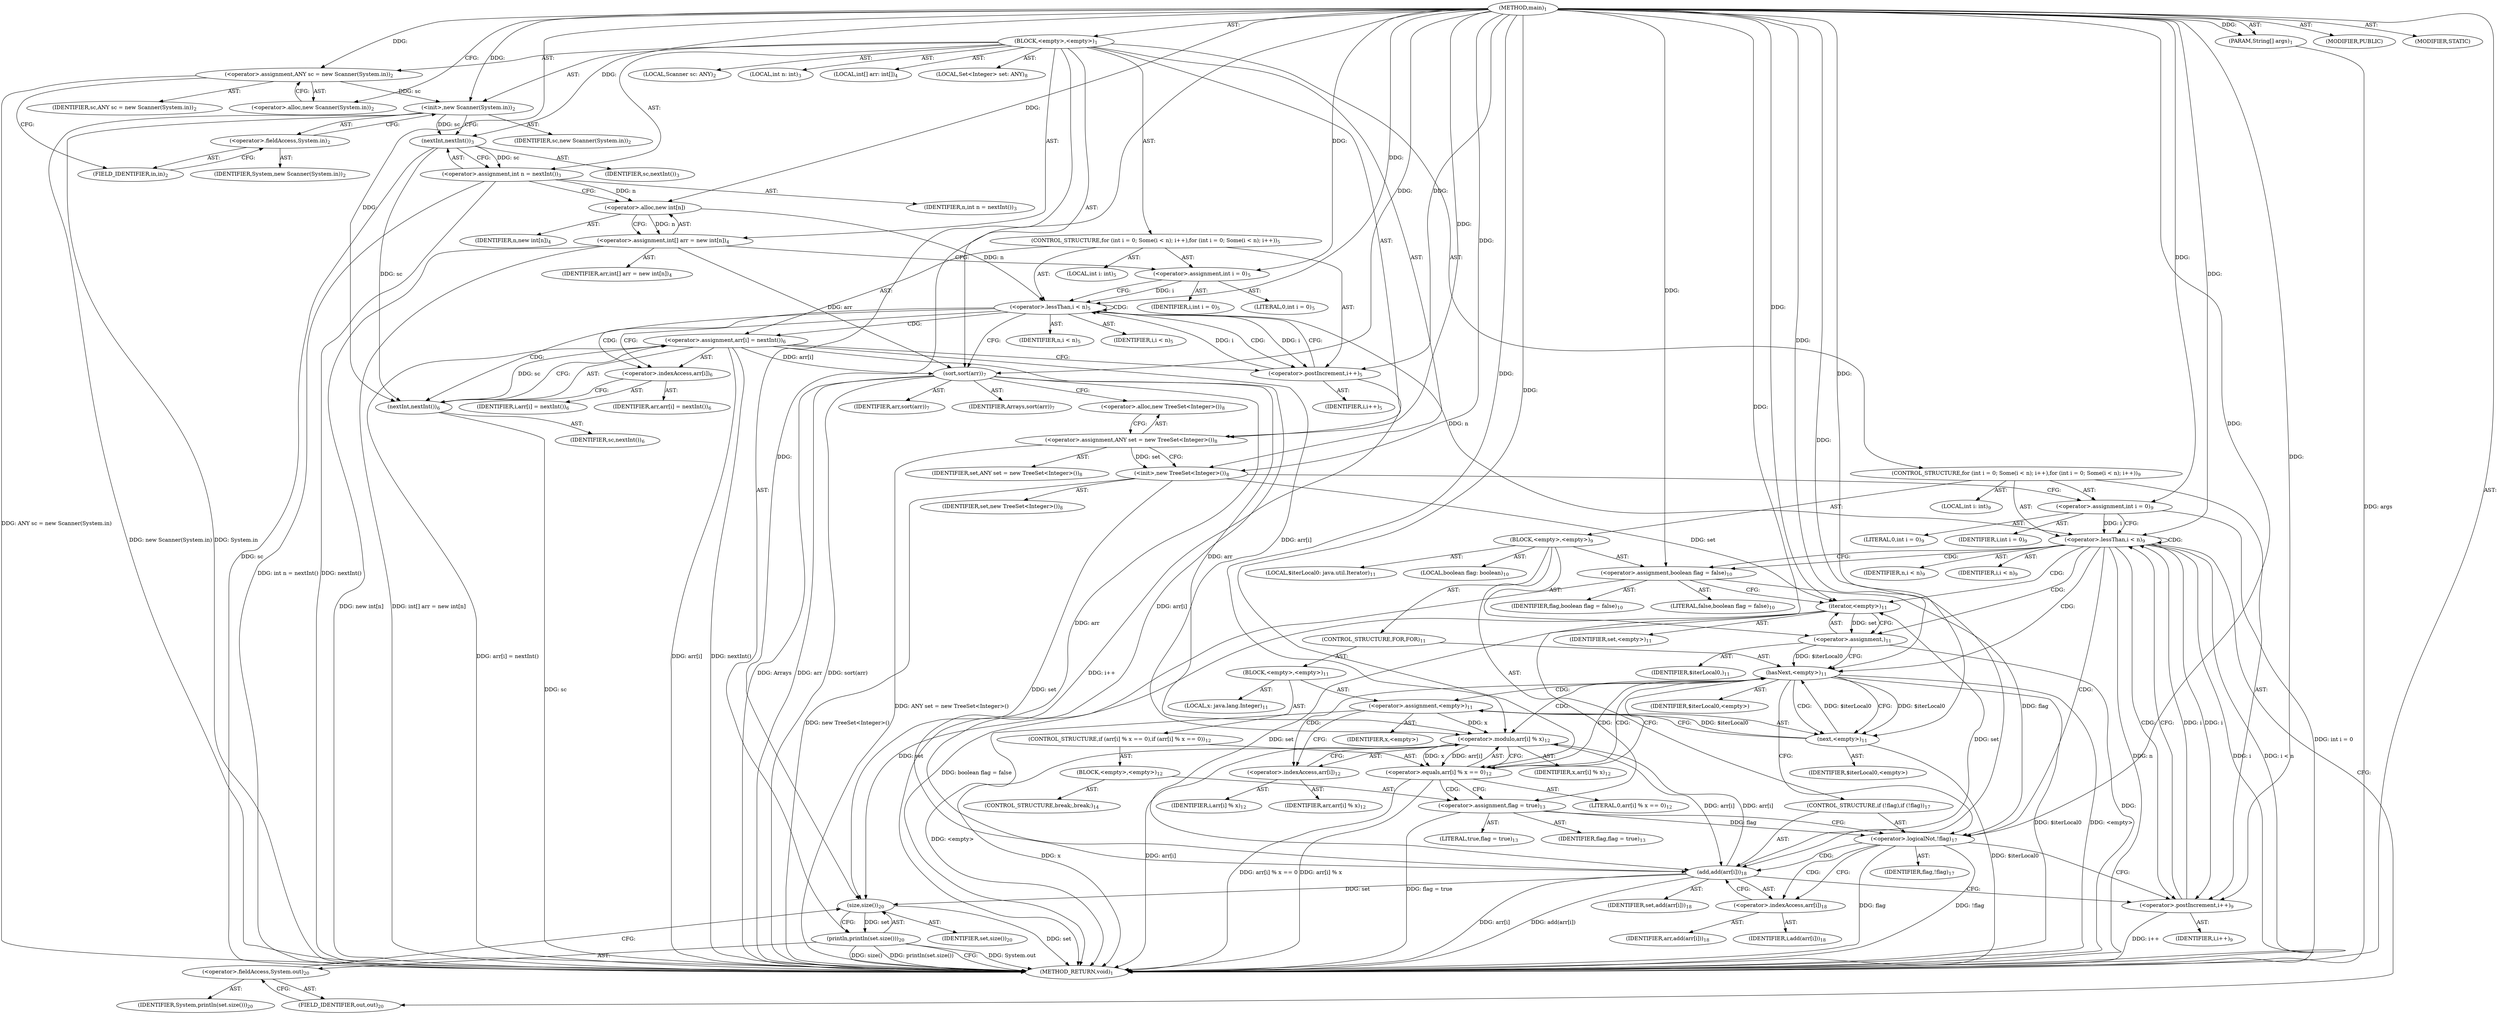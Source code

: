 digraph "main" {  
"21" [label = <(METHOD,main)<SUB>1</SUB>> ]
"22" [label = <(PARAM,String[] args)<SUB>1</SUB>> ]
"23" [label = <(BLOCK,&lt;empty&gt;,&lt;empty&gt;)<SUB>1</SUB>> ]
"4" [label = <(LOCAL,Scanner sc: ANY)<SUB>2</SUB>> ]
"24" [label = <(&lt;operator&gt;.assignment,ANY sc = new Scanner(System.in))<SUB>2</SUB>> ]
"25" [label = <(IDENTIFIER,sc,ANY sc = new Scanner(System.in))<SUB>2</SUB>> ]
"26" [label = <(&lt;operator&gt;.alloc,new Scanner(System.in))<SUB>2</SUB>> ]
"27" [label = <(&lt;init&gt;,new Scanner(System.in))<SUB>2</SUB>> ]
"3" [label = <(IDENTIFIER,sc,new Scanner(System.in))<SUB>2</SUB>> ]
"28" [label = <(&lt;operator&gt;.fieldAccess,System.in)<SUB>2</SUB>> ]
"29" [label = <(IDENTIFIER,System,new Scanner(System.in))<SUB>2</SUB>> ]
"30" [label = <(FIELD_IDENTIFIER,in,in)<SUB>2</SUB>> ]
"31" [label = <(LOCAL,int n: int)<SUB>3</SUB>> ]
"32" [label = <(&lt;operator&gt;.assignment,int n = nextInt())<SUB>3</SUB>> ]
"33" [label = <(IDENTIFIER,n,int n = nextInt())<SUB>3</SUB>> ]
"34" [label = <(nextInt,nextInt())<SUB>3</SUB>> ]
"35" [label = <(IDENTIFIER,sc,nextInt())<SUB>3</SUB>> ]
"36" [label = <(LOCAL,int[] arr: int[])<SUB>4</SUB>> ]
"37" [label = <(&lt;operator&gt;.assignment,int[] arr = new int[n])<SUB>4</SUB>> ]
"38" [label = <(IDENTIFIER,arr,int[] arr = new int[n])<SUB>4</SUB>> ]
"39" [label = <(&lt;operator&gt;.alloc,new int[n])> ]
"40" [label = <(IDENTIFIER,n,new int[n])<SUB>4</SUB>> ]
"41" [label = <(CONTROL_STRUCTURE,for (int i = 0; Some(i &lt; n); i++),for (int i = 0; Some(i &lt; n); i++))<SUB>5</SUB>> ]
"42" [label = <(LOCAL,int i: int)<SUB>5</SUB>> ]
"43" [label = <(&lt;operator&gt;.assignment,int i = 0)<SUB>5</SUB>> ]
"44" [label = <(IDENTIFIER,i,int i = 0)<SUB>5</SUB>> ]
"45" [label = <(LITERAL,0,int i = 0)<SUB>5</SUB>> ]
"46" [label = <(&lt;operator&gt;.lessThan,i &lt; n)<SUB>5</SUB>> ]
"47" [label = <(IDENTIFIER,i,i &lt; n)<SUB>5</SUB>> ]
"48" [label = <(IDENTIFIER,n,i &lt; n)<SUB>5</SUB>> ]
"49" [label = <(&lt;operator&gt;.postIncrement,i++)<SUB>5</SUB>> ]
"50" [label = <(IDENTIFIER,i,i++)<SUB>5</SUB>> ]
"51" [label = <(&lt;operator&gt;.assignment,arr[i] = nextInt())<SUB>6</SUB>> ]
"52" [label = <(&lt;operator&gt;.indexAccess,arr[i])<SUB>6</SUB>> ]
"53" [label = <(IDENTIFIER,arr,arr[i] = nextInt())<SUB>6</SUB>> ]
"54" [label = <(IDENTIFIER,i,arr[i] = nextInt())<SUB>6</SUB>> ]
"55" [label = <(nextInt,nextInt())<SUB>6</SUB>> ]
"56" [label = <(IDENTIFIER,sc,nextInt())<SUB>6</SUB>> ]
"57" [label = <(sort,sort(arr))<SUB>7</SUB>> ]
"58" [label = <(IDENTIFIER,Arrays,sort(arr))<SUB>7</SUB>> ]
"59" [label = <(IDENTIFIER,arr,sort(arr))<SUB>7</SUB>> ]
"6" [label = <(LOCAL,Set&lt;Integer&gt; set: ANY)<SUB>8</SUB>> ]
"60" [label = <(&lt;operator&gt;.assignment,ANY set = new TreeSet&lt;Integer&gt;())<SUB>8</SUB>> ]
"61" [label = <(IDENTIFIER,set,ANY set = new TreeSet&lt;Integer&gt;())<SUB>8</SUB>> ]
"62" [label = <(&lt;operator&gt;.alloc,new TreeSet&lt;Integer&gt;())<SUB>8</SUB>> ]
"63" [label = <(&lt;init&gt;,new TreeSet&lt;Integer&gt;())<SUB>8</SUB>> ]
"5" [label = <(IDENTIFIER,set,new TreeSet&lt;Integer&gt;())<SUB>8</SUB>> ]
"64" [label = <(CONTROL_STRUCTURE,for (int i = 0; Some(i &lt; n); i++),for (int i = 0; Some(i &lt; n); i++))<SUB>9</SUB>> ]
"65" [label = <(LOCAL,int i: int)<SUB>9</SUB>> ]
"66" [label = <(&lt;operator&gt;.assignment,int i = 0)<SUB>9</SUB>> ]
"67" [label = <(IDENTIFIER,i,int i = 0)<SUB>9</SUB>> ]
"68" [label = <(LITERAL,0,int i = 0)<SUB>9</SUB>> ]
"69" [label = <(&lt;operator&gt;.lessThan,i &lt; n)<SUB>9</SUB>> ]
"70" [label = <(IDENTIFIER,i,i &lt; n)<SUB>9</SUB>> ]
"71" [label = <(IDENTIFIER,n,i &lt; n)<SUB>9</SUB>> ]
"72" [label = <(&lt;operator&gt;.postIncrement,i++)<SUB>9</SUB>> ]
"73" [label = <(IDENTIFIER,i,i++)<SUB>9</SUB>> ]
"74" [label = <(BLOCK,&lt;empty&gt;,&lt;empty&gt;)<SUB>9</SUB>> ]
"75" [label = <(LOCAL,boolean flag: boolean)<SUB>10</SUB>> ]
"76" [label = <(&lt;operator&gt;.assignment,boolean flag = false)<SUB>10</SUB>> ]
"77" [label = <(IDENTIFIER,flag,boolean flag = false)<SUB>10</SUB>> ]
"78" [label = <(LITERAL,false,boolean flag = false)<SUB>10</SUB>> ]
"79" [label = <(LOCAL,$iterLocal0: java.util.Iterator)<SUB>11</SUB>> ]
"80" [label = <(&lt;operator&gt;.assignment,)<SUB>11</SUB>> ]
"81" [label = <(IDENTIFIER,$iterLocal0,)<SUB>11</SUB>> ]
"82" [label = <(iterator,&lt;empty&gt;)<SUB>11</SUB>> ]
"83" [label = <(IDENTIFIER,set,&lt;empty&gt;)<SUB>11</SUB>> ]
"84" [label = <(CONTROL_STRUCTURE,FOR,FOR)<SUB>11</SUB>> ]
"85" [label = <(hasNext,&lt;empty&gt;)<SUB>11</SUB>> ]
"86" [label = <(IDENTIFIER,$iterLocal0,&lt;empty&gt;)> ]
"87" [label = <(BLOCK,&lt;empty&gt;,&lt;empty&gt;)<SUB>11</SUB>> ]
"88" [label = <(LOCAL,x: java.lang.Integer)<SUB>11</SUB>> ]
"89" [label = <(&lt;operator&gt;.assignment,&lt;empty&gt;)<SUB>11</SUB>> ]
"90" [label = <(IDENTIFIER,x,&lt;empty&gt;)> ]
"91" [label = <(next,&lt;empty&gt;)<SUB>11</SUB>> ]
"92" [label = <(IDENTIFIER,$iterLocal0,&lt;empty&gt;)> ]
"93" [label = <(CONTROL_STRUCTURE,if (arr[i] % x == 0),if (arr[i] % x == 0))<SUB>12</SUB>> ]
"94" [label = <(&lt;operator&gt;.equals,arr[i] % x == 0)<SUB>12</SUB>> ]
"95" [label = <(&lt;operator&gt;.modulo,arr[i] % x)<SUB>12</SUB>> ]
"96" [label = <(&lt;operator&gt;.indexAccess,arr[i])<SUB>12</SUB>> ]
"97" [label = <(IDENTIFIER,arr,arr[i] % x)<SUB>12</SUB>> ]
"98" [label = <(IDENTIFIER,i,arr[i] % x)<SUB>12</SUB>> ]
"99" [label = <(IDENTIFIER,x,arr[i] % x)<SUB>12</SUB>> ]
"100" [label = <(LITERAL,0,arr[i] % x == 0)<SUB>12</SUB>> ]
"101" [label = <(BLOCK,&lt;empty&gt;,&lt;empty&gt;)<SUB>12</SUB>> ]
"102" [label = <(&lt;operator&gt;.assignment,flag = true)<SUB>13</SUB>> ]
"103" [label = <(IDENTIFIER,flag,flag = true)<SUB>13</SUB>> ]
"104" [label = <(LITERAL,true,flag = true)<SUB>13</SUB>> ]
"105" [label = <(CONTROL_STRUCTURE,break;,break;)<SUB>14</SUB>> ]
"106" [label = <(CONTROL_STRUCTURE,if (!flag),if (!flag))<SUB>17</SUB>> ]
"107" [label = <(&lt;operator&gt;.logicalNot,!flag)<SUB>17</SUB>> ]
"108" [label = <(IDENTIFIER,flag,!flag)<SUB>17</SUB>> ]
"109" [label = <(add,add(arr[i]))<SUB>18</SUB>> ]
"110" [label = <(IDENTIFIER,set,add(arr[i]))<SUB>18</SUB>> ]
"111" [label = <(&lt;operator&gt;.indexAccess,arr[i])<SUB>18</SUB>> ]
"112" [label = <(IDENTIFIER,arr,add(arr[i]))<SUB>18</SUB>> ]
"113" [label = <(IDENTIFIER,i,add(arr[i]))<SUB>18</SUB>> ]
"114" [label = <(println,println(set.size()))<SUB>20</SUB>> ]
"115" [label = <(&lt;operator&gt;.fieldAccess,System.out)<SUB>20</SUB>> ]
"116" [label = <(IDENTIFIER,System,println(set.size()))<SUB>20</SUB>> ]
"117" [label = <(FIELD_IDENTIFIER,out,out)<SUB>20</SUB>> ]
"118" [label = <(size,size())<SUB>20</SUB>> ]
"119" [label = <(IDENTIFIER,set,size())<SUB>20</SUB>> ]
"120" [label = <(MODIFIER,PUBLIC)> ]
"121" [label = <(MODIFIER,STATIC)> ]
"122" [label = <(METHOD_RETURN,void)<SUB>1</SUB>> ]
  "21" -> "22"  [ label = "AST: "] 
  "21" -> "23"  [ label = "AST: "] 
  "21" -> "120"  [ label = "AST: "] 
  "21" -> "121"  [ label = "AST: "] 
  "21" -> "122"  [ label = "AST: "] 
  "23" -> "4"  [ label = "AST: "] 
  "23" -> "24"  [ label = "AST: "] 
  "23" -> "27"  [ label = "AST: "] 
  "23" -> "31"  [ label = "AST: "] 
  "23" -> "32"  [ label = "AST: "] 
  "23" -> "36"  [ label = "AST: "] 
  "23" -> "37"  [ label = "AST: "] 
  "23" -> "41"  [ label = "AST: "] 
  "23" -> "57"  [ label = "AST: "] 
  "23" -> "6"  [ label = "AST: "] 
  "23" -> "60"  [ label = "AST: "] 
  "23" -> "63"  [ label = "AST: "] 
  "23" -> "64"  [ label = "AST: "] 
  "23" -> "114"  [ label = "AST: "] 
  "24" -> "25"  [ label = "AST: "] 
  "24" -> "26"  [ label = "AST: "] 
  "27" -> "3"  [ label = "AST: "] 
  "27" -> "28"  [ label = "AST: "] 
  "28" -> "29"  [ label = "AST: "] 
  "28" -> "30"  [ label = "AST: "] 
  "32" -> "33"  [ label = "AST: "] 
  "32" -> "34"  [ label = "AST: "] 
  "34" -> "35"  [ label = "AST: "] 
  "37" -> "38"  [ label = "AST: "] 
  "37" -> "39"  [ label = "AST: "] 
  "39" -> "40"  [ label = "AST: "] 
  "41" -> "42"  [ label = "AST: "] 
  "41" -> "43"  [ label = "AST: "] 
  "41" -> "46"  [ label = "AST: "] 
  "41" -> "49"  [ label = "AST: "] 
  "41" -> "51"  [ label = "AST: "] 
  "43" -> "44"  [ label = "AST: "] 
  "43" -> "45"  [ label = "AST: "] 
  "46" -> "47"  [ label = "AST: "] 
  "46" -> "48"  [ label = "AST: "] 
  "49" -> "50"  [ label = "AST: "] 
  "51" -> "52"  [ label = "AST: "] 
  "51" -> "55"  [ label = "AST: "] 
  "52" -> "53"  [ label = "AST: "] 
  "52" -> "54"  [ label = "AST: "] 
  "55" -> "56"  [ label = "AST: "] 
  "57" -> "58"  [ label = "AST: "] 
  "57" -> "59"  [ label = "AST: "] 
  "60" -> "61"  [ label = "AST: "] 
  "60" -> "62"  [ label = "AST: "] 
  "63" -> "5"  [ label = "AST: "] 
  "64" -> "65"  [ label = "AST: "] 
  "64" -> "66"  [ label = "AST: "] 
  "64" -> "69"  [ label = "AST: "] 
  "64" -> "72"  [ label = "AST: "] 
  "64" -> "74"  [ label = "AST: "] 
  "66" -> "67"  [ label = "AST: "] 
  "66" -> "68"  [ label = "AST: "] 
  "69" -> "70"  [ label = "AST: "] 
  "69" -> "71"  [ label = "AST: "] 
  "72" -> "73"  [ label = "AST: "] 
  "74" -> "75"  [ label = "AST: "] 
  "74" -> "76"  [ label = "AST: "] 
  "74" -> "79"  [ label = "AST: "] 
  "74" -> "80"  [ label = "AST: "] 
  "74" -> "84"  [ label = "AST: "] 
  "74" -> "106"  [ label = "AST: "] 
  "76" -> "77"  [ label = "AST: "] 
  "76" -> "78"  [ label = "AST: "] 
  "80" -> "81"  [ label = "AST: "] 
  "80" -> "82"  [ label = "AST: "] 
  "82" -> "83"  [ label = "AST: "] 
  "84" -> "85"  [ label = "AST: "] 
  "84" -> "87"  [ label = "AST: "] 
  "85" -> "86"  [ label = "AST: "] 
  "87" -> "88"  [ label = "AST: "] 
  "87" -> "89"  [ label = "AST: "] 
  "87" -> "93"  [ label = "AST: "] 
  "89" -> "90"  [ label = "AST: "] 
  "89" -> "91"  [ label = "AST: "] 
  "91" -> "92"  [ label = "AST: "] 
  "93" -> "94"  [ label = "AST: "] 
  "93" -> "101"  [ label = "AST: "] 
  "94" -> "95"  [ label = "AST: "] 
  "94" -> "100"  [ label = "AST: "] 
  "95" -> "96"  [ label = "AST: "] 
  "95" -> "99"  [ label = "AST: "] 
  "96" -> "97"  [ label = "AST: "] 
  "96" -> "98"  [ label = "AST: "] 
  "101" -> "102"  [ label = "AST: "] 
  "101" -> "105"  [ label = "AST: "] 
  "102" -> "103"  [ label = "AST: "] 
  "102" -> "104"  [ label = "AST: "] 
  "106" -> "107"  [ label = "AST: "] 
  "106" -> "109"  [ label = "AST: "] 
  "107" -> "108"  [ label = "AST: "] 
  "109" -> "110"  [ label = "AST: "] 
  "109" -> "111"  [ label = "AST: "] 
  "111" -> "112"  [ label = "AST: "] 
  "111" -> "113"  [ label = "AST: "] 
  "114" -> "115"  [ label = "AST: "] 
  "114" -> "118"  [ label = "AST: "] 
  "115" -> "116"  [ label = "AST: "] 
  "115" -> "117"  [ label = "AST: "] 
  "118" -> "119"  [ label = "AST: "] 
  "24" -> "30"  [ label = "CFG: "] 
  "27" -> "34"  [ label = "CFG: "] 
  "32" -> "39"  [ label = "CFG: "] 
  "37" -> "43"  [ label = "CFG: "] 
  "57" -> "62"  [ label = "CFG: "] 
  "60" -> "63"  [ label = "CFG: "] 
  "63" -> "66"  [ label = "CFG: "] 
  "114" -> "122"  [ label = "CFG: "] 
  "26" -> "24"  [ label = "CFG: "] 
  "28" -> "27"  [ label = "CFG: "] 
  "34" -> "32"  [ label = "CFG: "] 
  "39" -> "37"  [ label = "CFG: "] 
  "43" -> "46"  [ label = "CFG: "] 
  "46" -> "52"  [ label = "CFG: "] 
  "46" -> "57"  [ label = "CFG: "] 
  "49" -> "46"  [ label = "CFG: "] 
  "51" -> "49"  [ label = "CFG: "] 
  "62" -> "60"  [ label = "CFG: "] 
  "66" -> "69"  [ label = "CFG: "] 
  "69" -> "76"  [ label = "CFG: "] 
  "69" -> "117"  [ label = "CFG: "] 
  "72" -> "69"  [ label = "CFG: "] 
  "115" -> "118"  [ label = "CFG: "] 
  "118" -> "114"  [ label = "CFG: "] 
  "30" -> "28"  [ label = "CFG: "] 
  "52" -> "55"  [ label = "CFG: "] 
  "55" -> "51"  [ label = "CFG: "] 
  "76" -> "82"  [ label = "CFG: "] 
  "80" -> "85"  [ label = "CFG: "] 
  "117" -> "115"  [ label = "CFG: "] 
  "82" -> "80"  [ label = "CFG: "] 
  "85" -> "91"  [ label = "CFG: "] 
  "85" -> "107"  [ label = "CFG: "] 
  "107" -> "111"  [ label = "CFG: "] 
  "107" -> "72"  [ label = "CFG: "] 
  "109" -> "72"  [ label = "CFG: "] 
  "89" -> "96"  [ label = "CFG: "] 
  "111" -> "109"  [ label = "CFG: "] 
  "91" -> "89"  [ label = "CFG: "] 
  "94" -> "85"  [ label = "CFG: "] 
  "94" -> "102"  [ label = "CFG: "] 
  "95" -> "94"  [ label = "CFG: "] 
  "102" -> "107"  [ label = "CFG: "] 
  "96" -> "95"  [ label = "CFG: "] 
  "21" -> "26"  [ label = "CFG: "] 
  "22" -> "122"  [ label = "DDG: args"] 
  "24" -> "122"  [ label = "DDG: ANY sc = new Scanner(System.in)"] 
  "27" -> "122"  [ label = "DDG: System.in"] 
  "27" -> "122"  [ label = "DDG: new Scanner(System.in)"] 
  "34" -> "122"  [ label = "DDG: sc"] 
  "32" -> "122"  [ label = "DDG: nextInt()"] 
  "32" -> "122"  [ label = "DDG: int n = nextInt()"] 
  "37" -> "122"  [ label = "DDG: new int[n]"] 
  "37" -> "122"  [ label = "DDG: int[] arr = new int[n]"] 
  "57" -> "122"  [ label = "DDG: arr"] 
  "57" -> "122"  [ label = "DDG: sort(arr)"] 
  "60" -> "122"  [ label = "DDG: ANY set = new TreeSet&lt;Integer&gt;()"] 
  "63" -> "122"  [ label = "DDG: new TreeSet&lt;Integer&gt;()"] 
  "66" -> "122"  [ label = "DDG: int i = 0"] 
  "69" -> "122"  [ label = "DDG: i"] 
  "69" -> "122"  [ label = "DDG: n"] 
  "69" -> "122"  [ label = "DDG: i &lt; n"] 
  "114" -> "122"  [ label = "DDG: System.out"] 
  "118" -> "122"  [ label = "DDG: set"] 
  "114" -> "122"  [ label = "DDG: size()"] 
  "114" -> "122"  [ label = "DDG: println(set.size())"] 
  "76" -> "122"  [ label = "DDG: boolean flag = false"] 
  "80" -> "122"  [ label = "DDG: "] 
  "85" -> "122"  [ label = "DDG: $iterLocal0"] 
  "85" -> "122"  [ label = "DDG: &lt;empty&gt;"] 
  "91" -> "122"  [ label = "DDG: $iterLocal0"] 
  "89" -> "122"  [ label = "DDG: &lt;empty&gt;"] 
  "95" -> "122"  [ label = "DDG: arr[i]"] 
  "95" -> "122"  [ label = "DDG: x"] 
  "94" -> "122"  [ label = "DDG: arr[i] % x"] 
  "94" -> "122"  [ label = "DDG: arr[i] % x == 0"] 
  "102" -> "122"  [ label = "DDG: flag = true"] 
  "107" -> "122"  [ label = "DDG: flag"] 
  "107" -> "122"  [ label = "DDG: !flag"] 
  "109" -> "122"  [ label = "DDG: arr[i]"] 
  "109" -> "122"  [ label = "DDG: add(arr[i])"] 
  "72" -> "122"  [ label = "DDG: i++"] 
  "51" -> "122"  [ label = "DDG: arr[i]"] 
  "55" -> "122"  [ label = "DDG: sc"] 
  "51" -> "122"  [ label = "DDG: nextInt()"] 
  "51" -> "122"  [ label = "DDG: arr[i] = nextInt()"] 
  "49" -> "122"  [ label = "DDG: i++"] 
  "57" -> "122"  [ label = "DDG: Arrays"] 
  "21" -> "22"  [ label = "DDG: "] 
  "21" -> "24"  [ label = "DDG: "] 
  "34" -> "32"  [ label = "DDG: sc"] 
  "39" -> "37"  [ label = "DDG: n"] 
  "21" -> "60"  [ label = "DDG: "] 
  "24" -> "27"  [ label = "DDG: sc"] 
  "21" -> "27"  [ label = "DDG: "] 
  "21" -> "43"  [ label = "DDG: "] 
  "55" -> "51"  [ label = "DDG: sc"] 
  "21" -> "57"  [ label = "DDG: "] 
  "37" -> "57"  [ label = "DDG: arr"] 
  "51" -> "57"  [ label = "DDG: arr[i]"] 
  "60" -> "63"  [ label = "DDG: set"] 
  "21" -> "63"  [ label = "DDG: "] 
  "21" -> "66"  [ label = "DDG: "] 
  "118" -> "114"  [ label = "DDG: set"] 
  "27" -> "34"  [ label = "DDG: sc"] 
  "21" -> "34"  [ label = "DDG: "] 
  "32" -> "39"  [ label = "DDG: n"] 
  "21" -> "39"  [ label = "DDG: "] 
  "43" -> "46"  [ label = "DDG: i"] 
  "49" -> "46"  [ label = "DDG: i"] 
  "21" -> "46"  [ label = "DDG: "] 
  "39" -> "46"  [ label = "DDG: n"] 
  "46" -> "49"  [ label = "DDG: i"] 
  "21" -> "49"  [ label = "DDG: "] 
  "66" -> "69"  [ label = "DDG: i"] 
  "72" -> "69"  [ label = "DDG: i"] 
  "21" -> "69"  [ label = "DDG: "] 
  "46" -> "69"  [ label = "DDG: n"] 
  "69" -> "72"  [ label = "DDG: i"] 
  "21" -> "72"  [ label = "DDG: "] 
  "21" -> "76"  [ label = "DDG: "] 
  "82" -> "80"  [ label = "DDG: set"] 
  "63" -> "118"  [ label = "DDG: set"] 
  "82" -> "118"  [ label = "DDG: set"] 
  "109" -> "118"  [ label = "DDG: set"] 
  "21" -> "118"  [ label = "DDG: "] 
  "34" -> "55"  [ label = "DDG: sc"] 
  "21" -> "55"  [ label = "DDG: "] 
  "63" -> "82"  [ label = "DDG: set"] 
  "109" -> "82"  [ label = "DDG: set"] 
  "21" -> "82"  [ label = "DDG: "] 
  "80" -> "85"  [ label = "DDG: $iterLocal0"] 
  "91" -> "85"  [ label = "DDG: $iterLocal0"] 
  "21" -> "85"  [ label = "DDG: "] 
  "91" -> "89"  [ label = "DDG: $iterLocal0"] 
  "76" -> "107"  [ label = "DDG: flag"] 
  "102" -> "107"  [ label = "DDG: flag"] 
  "21" -> "107"  [ label = "DDG: "] 
  "82" -> "109"  [ label = "DDG: set"] 
  "21" -> "109"  [ label = "DDG: "] 
  "57" -> "109"  [ label = "DDG: arr"] 
  "95" -> "109"  [ label = "DDG: arr[i]"] 
  "51" -> "109"  [ label = "DDG: arr[i]"] 
  "85" -> "91"  [ label = "DDG: $iterLocal0"] 
  "21" -> "91"  [ label = "DDG: "] 
  "95" -> "94"  [ label = "DDG: arr[i]"] 
  "95" -> "94"  [ label = "DDG: x"] 
  "21" -> "94"  [ label = "DDG: "] 
  "21" -> "102"  [ label = "DDG: "] 
  "57" -> "95"  [ label = "DDG: arr"] 
  "109" -> "95"  [ label = "DDG: arr[i]"] 
  "51" -> "95"  [ label = "DDG: arr[i]"] 
  "89" -> "95"  [ label = "DDG: x"] 
  "21" -> "95"  [ label = "DDG: "] 
  "46" -> "49"  [ label = "CDG: "] 
  "46" -> "51"  [ label = "CDG: "] 
  "46" -> "52"  [ label = "CDG: "] 
  "46" -> "46"  [ label = "CDG: "] 
  "46" -> "55"  [ label = "CDG: "] 
  "69" -> "107"  [ label = "CDG: "] 
  "69" -> "80"  [ label = "CDG: "] 
  "69" -> "85"  [ label = "CDG: "] 
  "69" -> "72"  [ label = "CDG: "] 
  "69" -> "69"  [ label = "CDG: "] 
  "69" -> "76"  [ label = "CDG: "] 
  "69" -> "82"  [ label = "CDG: "] 
  "85" -> "94"  [ label = "CDG: "] 
  "85" -> "96"  [ label = "CDG: "] 
  "85" -> "89"  [ label = "CDG: "] 
  "85" -> "95"  [ label = "CDG: "] 
  "85" -> "91"  [ label = "CDG: "] 
  "107" -> "111"  [ label = "CDG: "] 
  "107" -> "109"  [ label = "CDG: "] 
  "94" -> "102"  [ label = "CDG: "] 
  "94" -> "85"  [ label = "CDG: "] 
}
